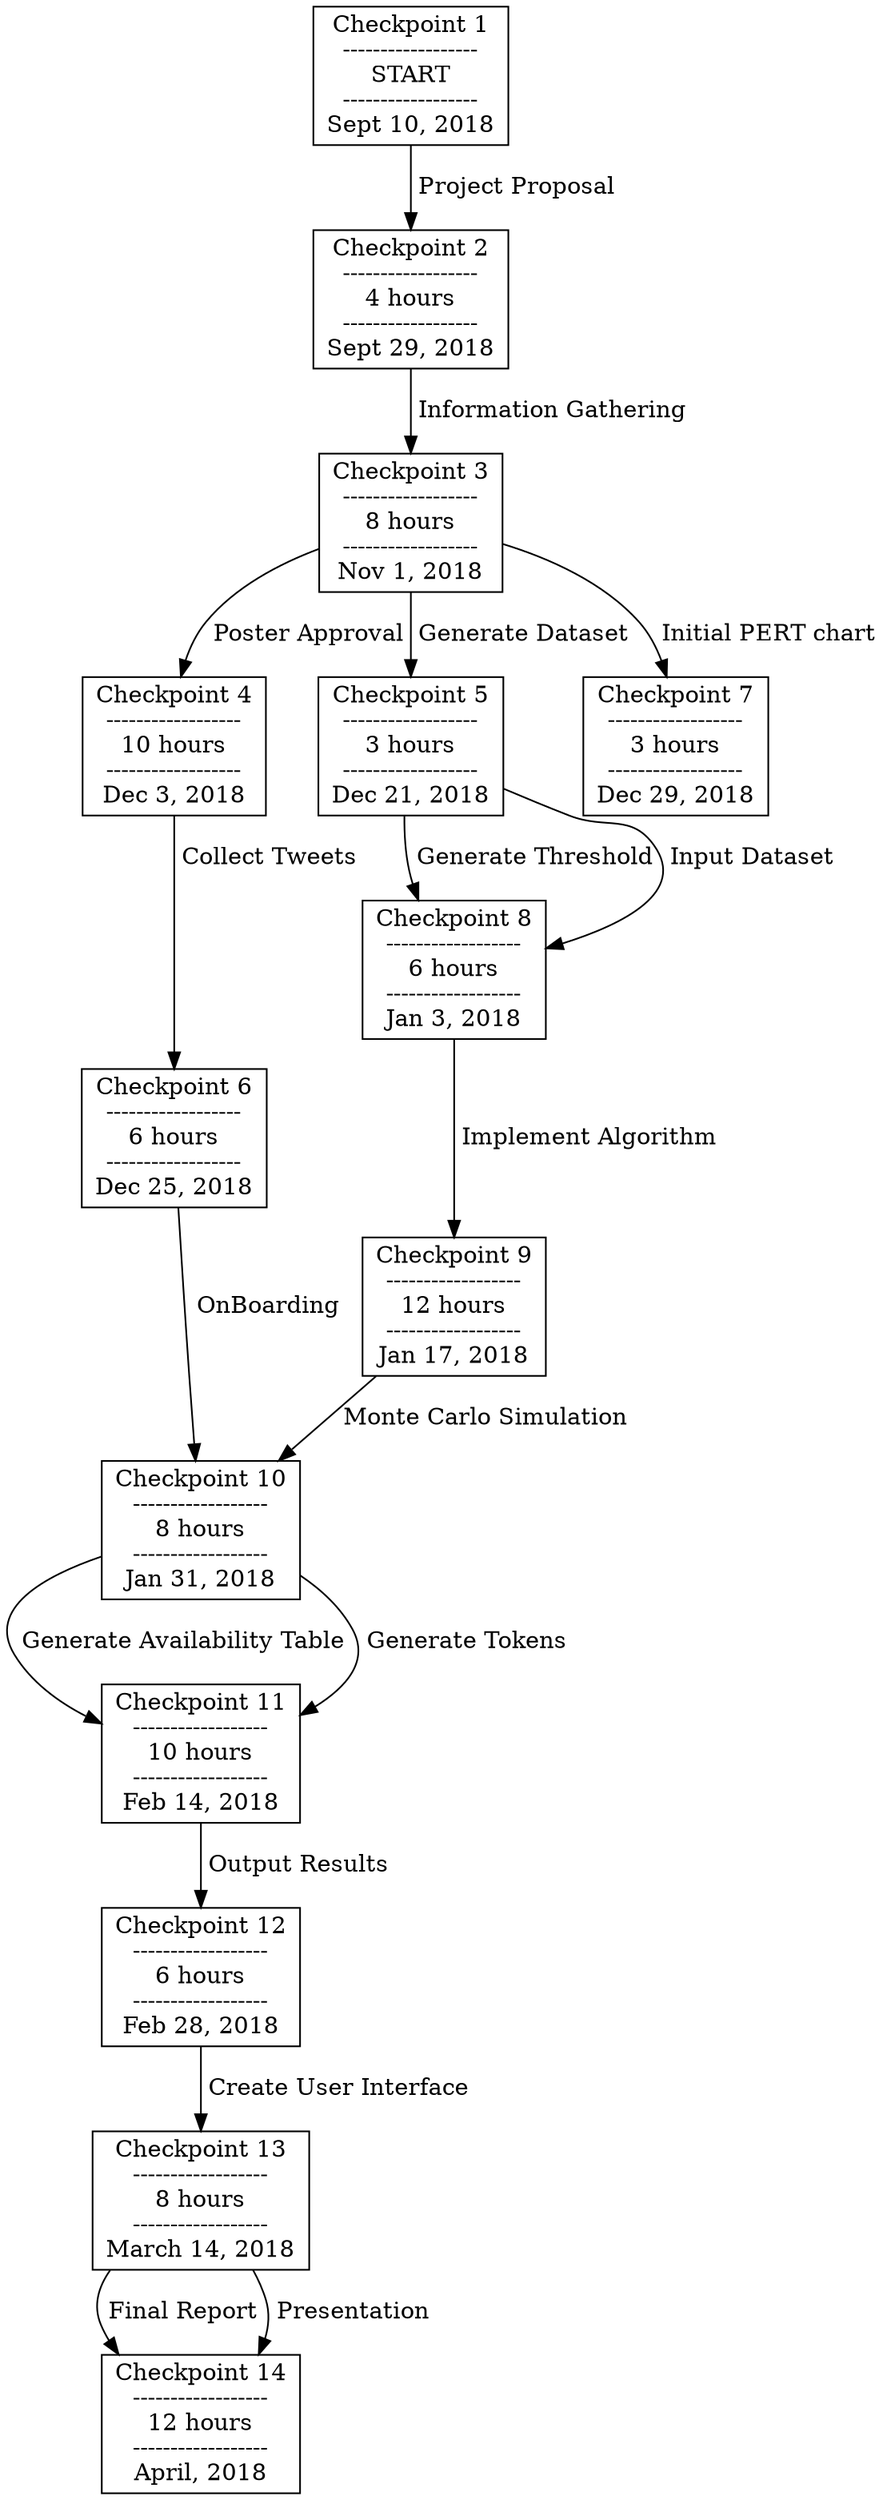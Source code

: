 digraph ESRedirect 
{
   /*
      Define the Checkpoint and ETA
   */
   1 [ shape=box label="Checkpoint 1\n------------------\nSTART\n------------------\nSept 10, 2018" ] 
   2 [ shape=box label="Checkpoint 2\n------------------\n4 hours\n------------------\nSept 29, 2018" ] 
   3 [ shape=box label="Checkpoint 3\n------------------\n8 hours\n------------------\nNov 1, 2018" ]
   4 [ shape=box label="Checkpoint 4\n------------------\n10 hours\n------------------\nDec 3, 2018" ]
   5 [ shape=box label="Checkpoint 5\n------------------\n3 hours\n------------------\nDec 21, 2018" ]
   6 [ shape=box label="Checkpoint 6\n------------------\n6 hours\n------------------\nDec 25, 2018" ]
   7 [ shape=box label="Checkpoint 7\n------------------\n3 hours\n------------------\nDec 29, 2018" ]
   8 [ shape=box label="Checkpoint 8\n------------------\n6 hours\n------------------\nJan 3, 2018" ]
   9 [ shape=box label="Checkpoint 9\n------------------\n12 hours\n------------------\nJan 17, 2018" ]
   10 [ shape=box label="Checkpoint 10\n------------------\n8 hours\n------------------\nJan 31, 2018" ]
   11 [ shape=box label="Checkpoint 11\n------------------\n10 hours\n------------------\nFeb 14, 2018" ]
   12 [ shape=box label="Checkpoint 12\n------------------\n6 hours\n------------------\nFeb 28, 2018" ]
   13 [ shape=box label="Checkpoint 13\n------------------\n8 hours\n------------------\nMarch 14, 2018" ]
   14 [ shape=box label="Checkpoint 14\n------------------\n12 hours\n------------------\nApril, 2018" ]

   /*
      Link the checkpoints together with an task
   */
	1 -> 2 [ label=" Project Proposal " ]
	2 -> 3 [ label=" Information Gathering " ]
	3 -> 4 [ label=" Poster Approval" ]
	4 -> 6 [ label=" Collect Tweets " ]
	3 -> 5 [ label=" Generate Dataset " ]
	3 -> 7 [ label=" Initial PERT chart " ]
	5 -> 8 [ label=" Generate Threshold" ]
	5 -> 8 [ label=" Input Dataset " ]
	8 -> 9 [ label=" Implement Algorithm " ]
	9 -> 10 [ label=" Monte Carlo Simulation " ]
	10 -> 11 [ label=" Generate Availability Table " ]
	10 -> 11 [ label=" Generate Tokens " ]
	11 -> 12 [ label=" Output Results " ]
	6 -> 10 [ label=" OnBoarding " ]
	12 -> 13 [ label=" Create User Interface " ]
	13 -> 14 [ label=" Final Report " ] 
	13 -> 14 [ label=" Presentation " ]
}